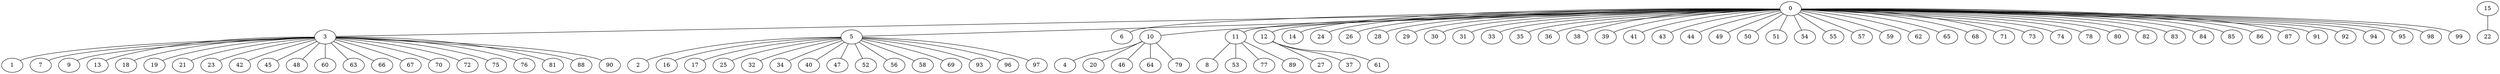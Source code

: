graph {
	0
	1
	2
	3
	4
	5
	6
	7
	8
	9
	10
	11
	12
	13
	14
	15
	16
	17
	18
	19
	20
	21
	22
	23
	24
	25
	26
	27
	28
	29
	30
	31
	32
	33
	34
	35
	36
	37
	38
	39
	40
	41
	42
	43
	44
	45
	46
	47
	48
	49
	50
	51
	52
	53
	54
	55
	56
	57
	58
	59
	60
	61
	62
	63
	64
	65
	66
	67
	68
	69
	70
	71
	72
	73
	74
	75
	76
	77
	78
	79
	80
	81
	82
	83
	84
	85
	86
	87
	88
	89
	90
	91
	92
	93
	94
	95
	96
	97
	98
	99
	0 -- 3;
	0 -- 5;
	0 -- 10;
	0 -- 11;
	0 -- 12;
	0 -- 24;
	0 -- 26;
	0 -- 31;
	0 -- 35;
	0 -- 36;
	0 -- 38;
	0 -- 39;
	0 -- 41;
	0 -- 44;
	0 -- 49;
	0 -- 55;
	0 -- 74;
	0 -- 78;
	0 -- 80;
	0 -- 82;
	0 -- 85;
	0 -- 95;
	0 -- 6;
	0 -- 14;
	0 -- 28;
	0 -- 29;
	0 -- 30;
	0 -- 33;
	0 -- 43;
	0 -- 50;
	0 -- 51;
	0 -- 54;
	0 -- 57;
	0 -- 59;
	0 -- 62;
	0 -- 65;
	0 -- 68;
	0 -- 71;
	0 -- 73;
	0 -- 83;
	0 -- 84;
	0 -- 86;
	0 -- 87;
	0 -- 91;
	0 -- 92;
	0 -- 94;
	0 -- 98;
	0 -- 99;
	3 -- 7;
	3 -- 13;
	3 -- 18;
	3 -- 19;
	3 -- 45;
	3 -- 48;
	3 -- 63;
	3 -- 70;
	3 -- 75;
	3 -- 1;
	3 -- 9;
	3 -- 21;
	3 -- 23;
	3 -- 42;
	3 -- 60;
	3 -- 66;
	3 -- 67;
	3 -- 72;
	3 -- 76;
	3 -- 81;
	3 -- 88;
	3 -- 90;
	5 -- 2;
	5 -- 25;
	5 -- 32;
	5 -- 34;
	5 -- 40;
	5 -- 52;
	5 -- 56;
	5 -- 69;
	5 -- 93;
	5 -- 96;
	5 -- 16;
	5 -- 17;
	5 -- 47;
	5 -- 58;
	5 -- 97;
	10 -- 20;
	10 -- 64;
	10 -- 4;
	10 -- 46;
	10 -- 79;
	11 -- 8;
	11 -- 77;
	11 -- 89;
	11 -- 53;
	12 -- 61;
	12 -- 27;
	12 -- 37;
	15 -- 22;
}